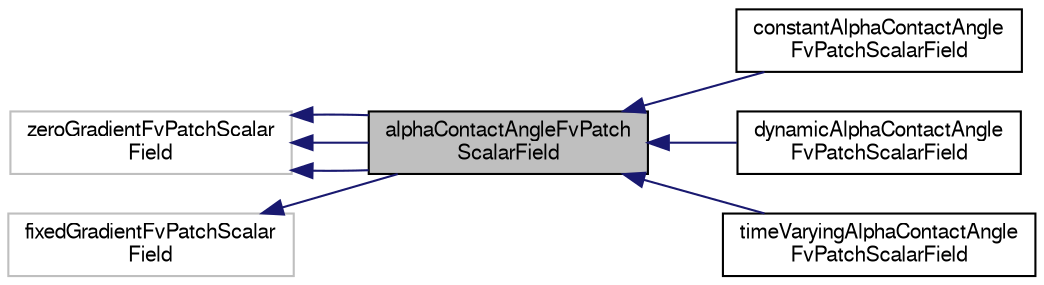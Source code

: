 digraph "alphaContactAngleFvPatchScalarField"
{
  bgcolor="transparent";
  edge [fontname="FreeSans",fontsize="10",labelfontname="FreeSans",labelfontsize="10"];
  node [fontname="FreeSans",fontsize="10",shape=record];
  rankdir="LR";
  Node0 [label="alphaContactAngleFvPatch\lScalarField",height=0.2,width=0.4,color="black", fillcolor="grey75", style="filled", fontcolor="black"];
  Node1 -> Node0 [dir="back",color="midnightblue",fontsize="10",style="solid",fontname="FreeSans"];
  Node1 [label="zeroGradientFvPatchScalar\lField",height=0.2,width=0.4,color="grey75"];
  Node1 -> Node0 [dir="back",color="midnightblue",fontsize="10",style="solid",fontname="FreeSans"];
  Node1 -> Node0 [dir="back",color="midnightblue",fontsize="10",style="solid",fontname="FreeSans"];
  Node2 -> Node0 [dir="back",color="midnightblue",fontsize="10",style="solid",fontname="FreeSans"];
  Node2 [label="fixedGradientFvPatchScalar\lField",height=0.2,width=0.4,color="grey75"];
  Node0 -> Node3 [dir="back",color="midnightblue",fontsize="10",style="solid",fontname="FreeSans"];
  Node3 [label="constantAlphaContactAngle\lFvPatchScalarField",height=0.2,width=0.4,color="black",URL="$a30534.html",tooltip="A constant alphaContactAngle scalar boundary condition (alphaContactAngleFvPatchScalarField) ..."];
  Node0 -> Node4 [dir="back",color="midnightblue",fontsize="10",style="solid",fontname="FreeSans"];
  Node4 [label="dynamicAlphaContactAngle\lFvPatchScalarField",height=0.2,width=0.4,color="black",URL="$a30538.html",tooltip="A dynamic alphaContactAngle scalar boundary condition (alphaContactAngleFvPatchScalarField) ..."];
  Node0 -> Node5 [dir="back",color="midnightblue",fontsize="10",style="solid",fontname="FreeSans"];
  Node5 [label="timeVaryingAlphaContactAngle\lFvPatchScalarField",height=0.2,width=0.4,color="black",URL="$a30542.html",tooltip="A time-varying alphaContactAngle scalar boundary condition (alphaContactAngleFvPatchScalarField) ..."];
}

